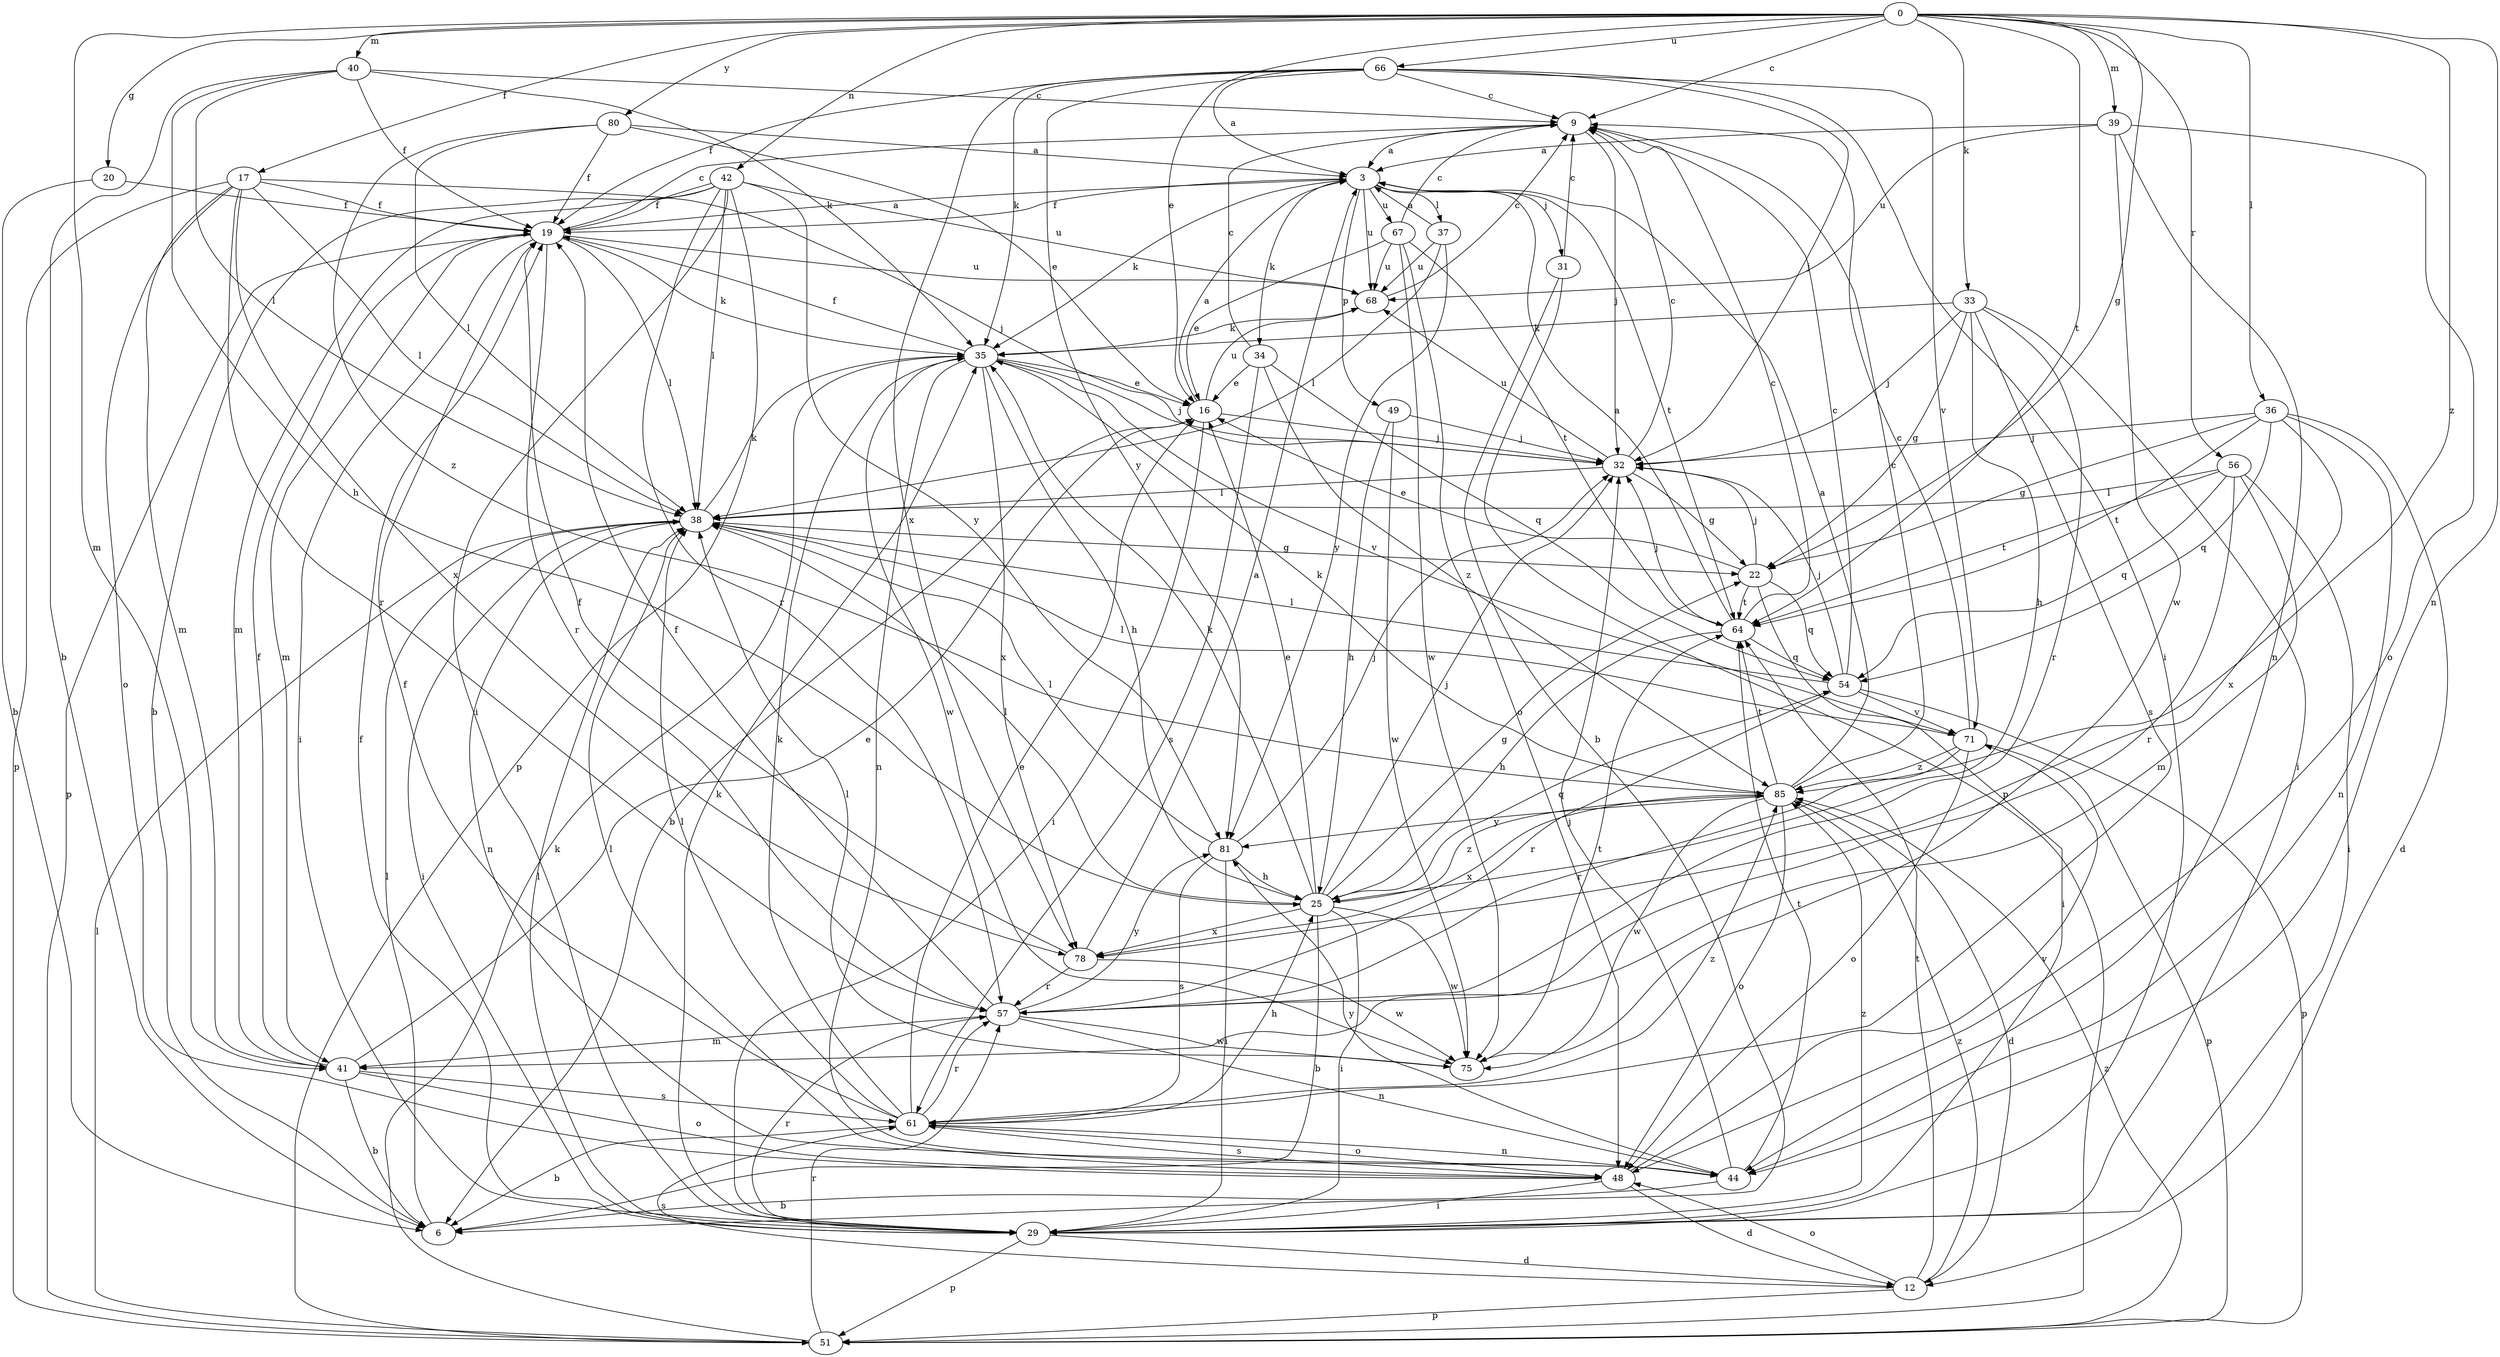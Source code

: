 strict digraph  {
0;
3;
6;
9;
12;
16;
17;
19;
20;
22;
25;
29;
31;
32;
33;
34;
35;
36;
37;
38;
39;
40;
41;
42;
44;
48;
49;
51;
54;
56;
57;
61;
64;
66;
67;
68;
71;
75;
78;
80;
81;
85;
0 -> 9  [label=c];
0 -> 16  [label=e];
0 -> 17  [label=f];
0 -> 20  [label=g];
0 -> 22  [label=g];
0 -> 33  [label=k];
0 -> 36  [label=l];
0 -> 39  [label=m];
0 -> 40  [label=m];
0 -> 41  [label=m];
0 -> 42  [label=n];
0 -> 44  [label=n];
0 -> 56  [label=r];
0 -> 64  [label=t];
0 -> 66  [label=u];
0 -> 80  [label=y];
0 -> 85  [label=z];
3 -> 19  [label=f];
3 -> 31  [label=j];
3 -> 34  [label=k];
3 -> 35  [label=k];
3 -> 37  [label=l];
3 -> 49  [label=p];
3 -> 64  [label=t];
3 -> 67  [label=u];
3 -> 68  [label=u];
6 -> 38  [label=l];
9 -> 3  [label=a];
9 -> 32  [label=j];
12 -> 48  [label=o];
12 -> 51  [label=p];
12 -> 61  [label=s];
12 -> 64  [label=t];
12 -> 85  [label=z];
16 -> 3  [label=a];
16 -> 6  [label=b];
16 -> 29  [label=i];
16 -> 32  [label=j];
16 -> 68  [label=u];
17 -> 19  [label=f];
17 -> 32  [label=j];
17 -> 38  [label=l];
17 -> 41  [label=m];
17 -> 48  [label=o];
17 -> 51  [label=p];
17 -> 57  [label=r];
17 -> 78  [label=x];
19 -> 3  [label=a];
19 -> 9  [label=c];
19 -> 29  [label=i];
19 -> 35  [label=k];
19 -> 38  [label=l];
19 -> 41  [label=m];
19 -> 51  [label=p];
19 -> 57  [label=r];
19 -> 68  [label=u];
20 -> 6  [label=b];
20 -> 19  [label=f];
22 -> 16  [label=e];
22 -> 29  [label=i];
22 -> 32  [label=j];
22 -> 54  [label=q];
22 -> 64  [label=t];
25 -> 6  [label=b];
25 -> 16  [label=e];
25 -> 22  [label=g];
25 -> 29  [label=i];
25 -> 32  [label=j];
25 -> 35  [label=k];
25 -> 38  [label=l];
25 -> 54  [label=q];
25 -> 75  [label=w];
25 -> 78  [label=x];
25 -> 85  [label=z];
29 -> 12  [label=d];
29 -> 19  [label=f];
29 -> 35  [label=k];
29 -> 38  [label=l];
29 -> 51  [label=p];
29 -> 57  [label=r];
29 -> 85  [label=z];
31 -> 6  [label=b];
31 -> 9  [label=c];
31 -> 51  [label=p];
32 -> 9  [label=c];
32 -> 22  [label=g];
32 -> 38  [label=l];
32 -> 68  [label=u];
33 -> 22  [label=g];
33 -> 25  [label=h];
33 -> 29  [label=i];
33 -> 32  [label=j];
33 -> 35  [label=k];
33 -> 57  [label=r];
33 -> 61  [label=s];
34 -> 9  [label=c];
34 -> 16  [label=e];
34 -> 54  [label=q];
34 -> 61  [label=s];
34 -> 85  [label=z];
35 -> 16  [label=e];
35 -> 19  [label=f];
35 -> 25  [label=h];
35 -> 32  [label=j];
35 -> 44  [label=n];
35 -> 71  [label=v];
35 -> 75  [label=w];
35 -> 78  [label=x];
36 -> 12  [label=d];
36 -> 22  [label=g];
36 -> 32  [label=j];
36 -> 44  [label=n];
36 -> 54  [label=q];
36 -> 64  [label=t];
36 -> 78  [label=x];
37 -> 3  [label=a];
37 -> 38  [label=l];
37 -> 68  [label=u];
37 -> 81  [label=y];
38 -> 22  [label=g];
38 -> 29  [label=i];
38 -> 35  [label=k];
38 -> 44  [label=n];
39 -> 3  [label=a];
39 -> 44  [label=n];
39 -> 48  [label=o];
39 -> 68  [label=u];
39 -> 75  [label=w];
40 -> 6  [label=b];
40 -> 9  [label=c];
40 -> 19  [label=f];
40 -> 25  [label=h];
40 -> 35  [label=k];
40 -> 38  [label=l];
41 -> 6  [label=b];
41 -> 16  [label=e];
41 -> 19  [label=f];
41 -> 48  [label=o];
41 -> 61  [label=s];
42 -> 6  [label=b];
42 -> 19  [label=f];
42 -> 29  [label=i];
42 -> 38  [label=l];
42 -> 41  [label=m];
42 -> 51  [label=p];
42 -> 57  [label=r];
42 -> 68  [label=u];
42 -> 81  [label=y];
44 -> 6  [label=b];
44 -> 32  [label=j];
44 -> 64  [label=t];
44 -> 81  [label=y];
48 -> 12  [label=d];
48 -> 29  [label=i];
48 -> 38  [label=l];
48 -> 61  [label=s];
48 -> 71  [label=v];
49 -> 25  [label=h];
49 -> 32  [label=j];
49 -> 75  [label=w];
51 -> 35  [label=k];
51 -> 38  [label=l];
51 -> 57  [label=r];
51 -> 85  [label=z];
54 -> 9  [label=c];
54 -> 32  [label=j];
54 -> 38  [label=l];
54 -> 51  [label=p];
54 -> 57  [label=r];
54 -> 71  [label=v];
56 -> 29  [label=i];
56 -> 38  [label=l];
56 -> 41  [label=m];
56 -> 54  [label=q];
56 -> 57  [label=r];
56 -> 64  [label=t];
57 -> 19  [label=f];
57 -> 41  [label=m];
57 -> 44  [label=n];
57 -> 75  [label=w];
57 -> 81  [label=y];
61 -> 6  [label=b];
61 -> 16  [label=e];
61 -> 19  [label=f];
61 -> 25  [label=h];
61 -> 35  [label=k];
61 -> 38  [label=l];
61 -> 44  [label=n];
61 -> 48  [label=o];
61 -> 57  [label=r];
61 -> 85  [label=z];
64 -> 3  [label=a];
64 -> 9  [label=c];
64 -> 25  [label=h];
64 -> 32  [label=j];
64 -> 54  [label=q];
66 -> 3  [label=a];
66 -> 9  [label=c];
66 -> 19  [label=f];
66 -> 29  [label=i];
66 -> 32  [label=j];
66 -> 35  [label=k];
66 -> 71  [label=v];
66 -> 78  [label=x];
66 -> 81  [label=y];
67 -> 9  [label=c];
67 -> 16  [label=e];
67 -> 48  [label=o];
67 -> 64  [label=t];
67 -> 68  [label=u];
67 -> 75  [label=w];
68 -> 9  [label=c];
68 -> 35  [label=k];
71 -> 9  [label=c];
71 -> 38  [label=l];
71 -> 48  [label=o];
71 -> 51  [label=p];
71 -> 57  [label=r];
71 -> 85  [label=z];
75 -> 38  [label=l];
75 -> 64  [label=t];
78 -> 3  [label=a];
78 -> 19  [label=f];
78 -> 57  [label=r];
78 -> 75  [label=w];
80 -> 3  [label=a];
80 -> 16  [label=e];
80 -> 19  [label=f];
80 -> 38  [label=l];
80 -> 85  [label=z];
81 -> 25  [label=h];
81 -> 29  [label=i];
81 -> 32  [label=j];
81 -> 38  [label=l];
81 -> 61  [label=s];
85 -> 3  [label=a];
85 -> 9  [label=c];
85 -> 12  [label=d];
85 -> 35  [label=k];
85 -> 48  [label=o];
85 -> 64  [label=t];
85 -> 75  [label=w];
85 -> 78  [label=x];
85 -> 81  [label=y];
}
